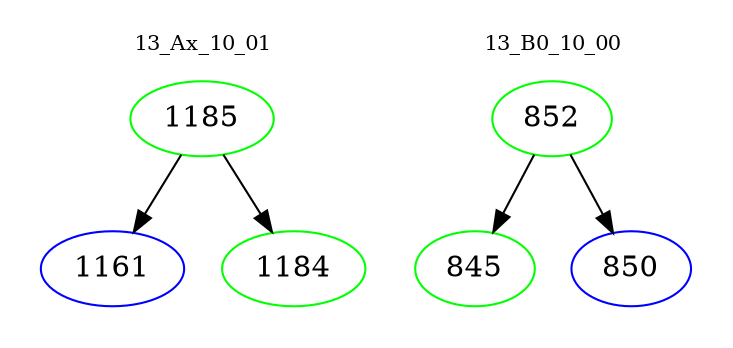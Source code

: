 digraph{
subgraph cluster_0 {
color = white
label = "13_Ax_10_01";
fontsize=10;
T0_1185 [label="1185", color="green"]
T0_1185 -> T0_1161 [color="black"]
T0_1161 [label="1161", color="blue"]
T0_1185 -> T0_1184 [color="black"]
T0_1184 [label="1184", color="green"]
}
subgraph cluster_1 {
color = white
label = "13_B0_10_00";
fontsize=10;
T1_852 [label="852", color="green"]
T1_852 -> T1_845 [color="black"]
T1_845 [label="845", color="green"]
T1_852 -> T1_850 [color="black"]
T1_850 [label="850", color="blue"]
}
}
